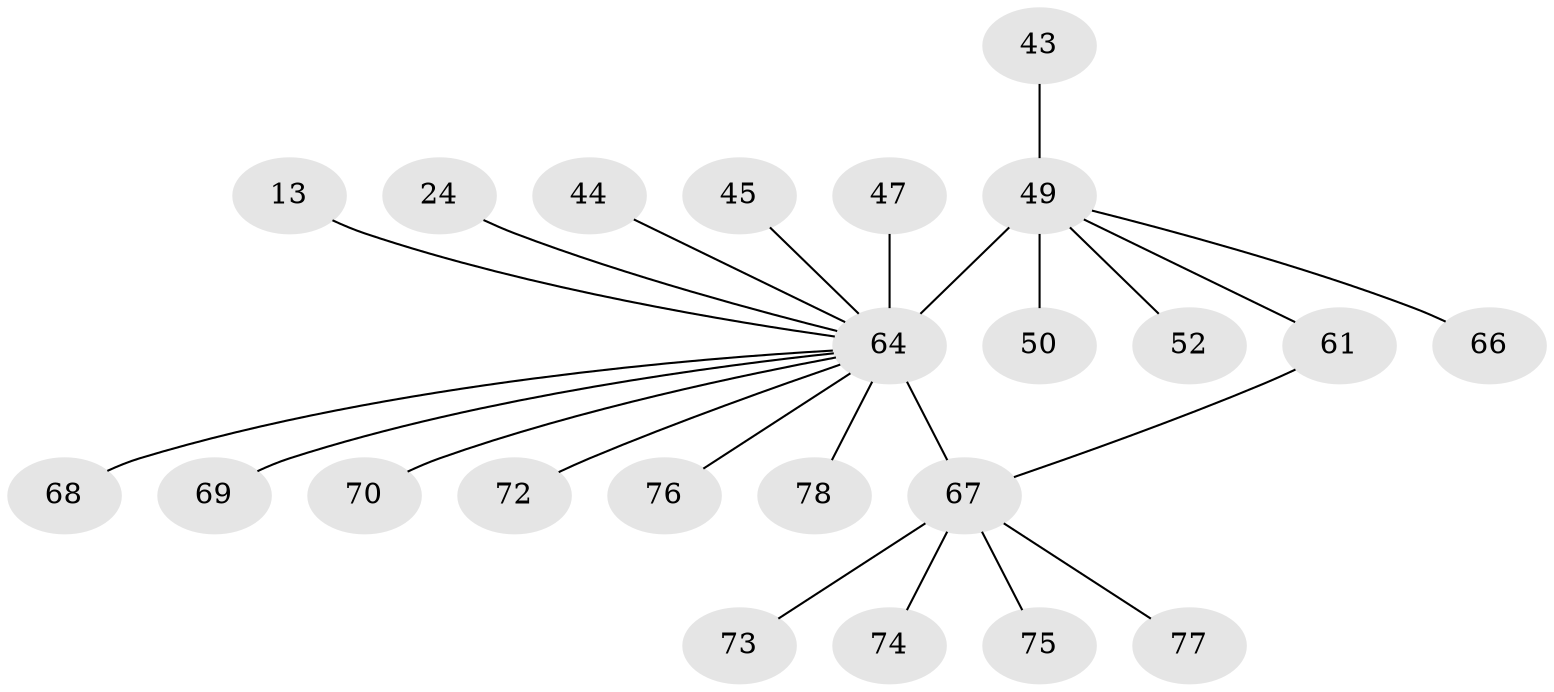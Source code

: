 // original degree distribution, {15: 0.01282051282051282, 23: 0.01282051282051282, 6: 0.02564102564102564, 11: 0.02564102564102564, 2: 0.14102564102564102, 4: 0.038461538461538464, 1: 0.6282051282051282, 3: 0.07692307692307693, 5: 0.01282051282051282, 7: 0.01282051282051282, 9: 0.01282051282051282}
// Generated by graph-tools (version 1.1) at 2025/50/03/04/25 21:50:58]
// undirected, 23 vertices, 23 edges
graph export_dot {
graph [start="1"]
  node [color=gray90,style=filled];
  13;
  24;
  43;
  44;
  45;
  47;
  49 [super="+3"];
  50;
  52;
  61 [super="+55"];
  64 [super="+38+39"];
  66;
  67 [super="+58+59+60+62+63"];
  68;
  69;
  70;
  72 [super="+36+71"];
  73;
  74;
  75;
  76 [super="+65"];
  77;
  78;
  13 -- 64 [weight=2];
  24 -- 64 [weight=2];
  43 -- 49;
  44 -- 64;
  45 -- 64;
  47 -- 64;
  49 -- 50;
  49 -- 52;
  49 -- 66;
  49 -- 61;
  49 -- 64 [weight=8];
  61 -- 67 [weight=2];
  64 -- 67 [weight=8];
  64 -- 68;
  64 -- 69;
  64 -- 70;
  64 -- 72;
  64 -- 78;
  64 -- 76;
  67 -- 73;
  67 -- 74;
  67 -- 75;
  67 -- 77;
}
